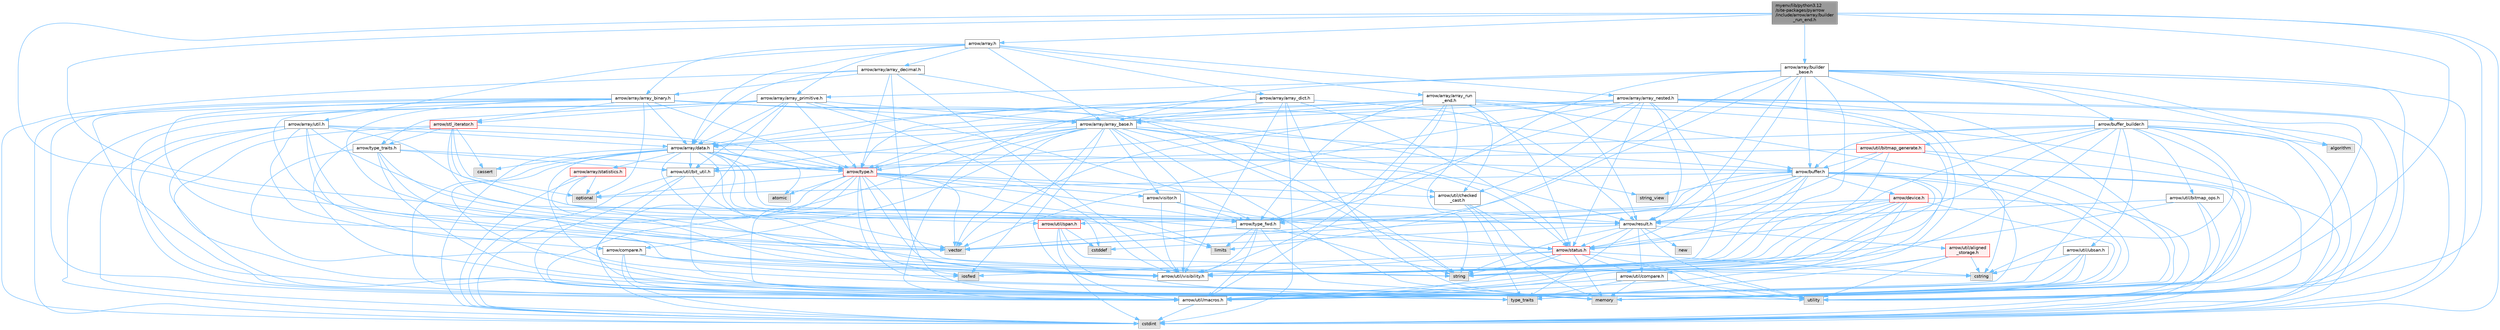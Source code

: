 digraph "myenv/lib/python3.12/site-packages/pyarrow/include/arrow/array/builder_run_end.h"
{
 // LATEX_PDF_SIZE
  bgcolor="transparent";
  edge [fontname=Helvetica,fontsize=10,labelfontname=Helvetica,labelfontsize=10];
  node [fontname=Helvetica,fontsize=10,shape=box,height=0.2,width=0.4];
  Node1 [id="Node000001",label="myenv/lib/python3.12\l/site-packages/pyarrow\l/include/arrow/array/builder\l_run_end.h",height=0.2,width=0.4,color="gray40", fillcolor="grey60", style="filled", fontcolor="black",tooltip=" "];
  Node1 -> Node2 [id="edge1_Node000001_Node000002",color="steelblue1",style="solid",tooltip=" "];
  Node2 [id="Node000002",label="cstdint",height=0.2,width=0.4,color="grey60", fillcolor="#E0E0E0", style="filled",tooltip=" "];
  Node1 -> Node3 [id="edge2_Node000001_Node000003",color="steelblue1",style="solid",tooltip=" "];
  Node3 [id="Node000003",label="limits",height=0.2,width=0.4,color="grey60", fillcolor="#E0E0E0", style="filled",tooltip=" "];
  Node1 -> Node4 [id="edge3_Node000001_Node000004",color="steelblue1",style="solid",tooltip=" "];
  Node4 [id="Node000004",label="memory",height=0.2,width=0.4,color="grey60", fillcolor="#E0E0E0", style="filled",tooltip=" "];
  Node1 -> Node5 [id="edge4_Node000001_Node000005",color="steelblue1",style="solid",tooltip=" "];
  Node5 [id="Node000005",label="utility",height=0.2,width=0.4,color="grey60", fillcolor="#E0E0E0", style="filled",tooltip=" "];
  Node1 -> Node6 [id="edge5_Node000001_Node000006",color="steelblue1",style="solid",tooltip=" "];
  Node6 [id="Node000006",label="vector",height=0.2,width=0.4,color="grey60", fillcolor="#E0E0E0", style="filled",tooltip=" "];
  Node1 -> Node7 [id="edge6_Node000001_Node000007",color="steelblue1",style="solid",tooltip=" "];
  Node7 [id="Node000007",label="arrow/array.h",height=0.2,width=0.4,color="grey40", fillcolor="white", style="filled",URL="$array_8h.html",tooltip=" "];
  Node7 -> Node8 [id="edge7_Node000007_Node000008",color="steelblue1",style="solid",tooltip=" "];
  Node8 [id="Node000008",label="arrow/array/array_base.h",height=0.2,width=0.4,color="grey40", fillcolor="white", style="filled",URL="$array__base_8h.html",tooltip=" "];
  Node8 -> Node2 [id="edge8_Node000008_Node000002",color="steelblue1",style="solid",tooltip=" "];
  Node8 -> Node9 [id="edge9_Node000008_Node000009",color="steelblue1",style="solid",tooltip=" "];
  Node9 [id="Node000009",label="iosfwd",height=0.2,width=0.4,color="grey60", fillcolor="#E0E0E0", style="filled",tooltip=" "];
  Node8 -> Node4 [id="edge10_Node000008_Node000004",color="steelblue1",style="solid",tooltip=" "];
  Node8 -> Node10 [id="edge11_Node000008_Node000010",color="steelblue1",style="solid",tooltip=" "];
  Node10 [id="Node000010",label="string",height=0.2,width=0.4,color="grey60", fillcolor="#E0E0E0", style="filled",tooltip=" "];
  Node8 -> Node6 [id="edge12_Node000008_Node000006",color="steelblue1",style="solid",tooltip=" "];
  Node8 -> Node11 [id="edge13_Node000008_Node000011",color="steelblue1",style="solid",tooltip=" "];
  Node11 [id="Node000011",label="arrow/array/data.h",height=0.2,width=0.4,color="grey40", fillcolor="white", style="filled",URL="$data_8h.html",tooltip=" "];
  Node11 -> Node12 [id="edge14_Node000011_Node000012",color="steelblue1",style="solid",tooltip=" "];
  Node12 [id="Node000012",label="atomic",height=0.2,width=0.4,color="grey60", fillcolor="#E0E0E0", style="filled",tooltip=" "];
  Node11 -> Node13 [id="edge15_Node000011_Node000013",color="steelblue1",style="solid",tooltip=" "];
  Node13 [id="Node000013",label="cassert",height=0.2,width=0.4,color="grey60", fillcolor="#E0E0E0", style="filled",tooltip=" "];
  Node11 -> Node2 [id="edge16_Node000011_Node000002",color="steelblue1",style="solid",tooltip=" "];
  Node11 -> Node4 [id="edge17_Node000011_Node000004",color="steelblue1",style="solid",tooltip=" "];
  Node11 -> Node5 [id="edge18_Node000011_Node000005",color="steelblue1",style="solid",tooltip=" "];
  Node11 -> Node6 [id="edge19_Node000011_Node000006",color="steelblue1",style="solid",tooltip=" "];
  Node11 -> Node14 [id="edge20_Node000011_Node000014",color="steelblue1",style="solid",tooltip=" "];
  Node14 [id="Node000014",label="arrow/array/statistics.h",height=0.2,width=0.4,color="red", fillcolor="#FFF0F0", style="filled",URL="$arrow_2array_2statistics_8h.html",tooltip=" "];
  Node14 -> Node2 [id="edge21_Node000014_Node000002",color="steelblue1",style="solid",tooltip=" "];
  Node14 -> Node15 [id="edge22_Node000014_Node000015",color="steelblue1",style="solid",tooltip=" "];
  Node15 [id="Node000015",label="optional",height=0.2,width=0.4,color="grey60", fillcolor="#E0E0E0", style="filled",tooltip=" "];
  Node14 -> Node10 [id="edge23_Node000014_Node000010",color="steelblue1",style="solid",tooltip=" "];
  Node14 -> Node17 [id="edge24_Node000014_Node000017",color="steelblue1",style="solid",tooltip=" "];
  Node17 [id="Node000017",label="arrow/util/visibility.h",height=0.2,width=0.4,color="grey40", fillcolor="white", style="filled",URL="$include_2arrow_2util_2visibility_8h.html",tooltip=" "];
  Node11 -> Node18 [id="edge25_Node000011_Node000018",color="steelblue1",style="solid",tooltip=" "];
  Node18 [id="Node000018",label="arrow/buffer.h",height=0.2,width=0.4,color="grey40", fillcolor="white", style="filled",URL="$buffer_8h.html",tooltip=" "];
  Node18 -> Node2 [id="edge26_Node000018_Node000002",color="steelblue1",style="solid",tooltip=" "];
  Node18 -> Node19 [id="edge27_Node000018_Node000019",color="steelblue1",style="solid",tooltip=" "];
  Node19 [id="Node000019",label="cstring",height=0.2,width=0.4,color="grey60", fillcolor="#E0E0E0", style="filled",tooltip=" "];
  Node18 -> Node4 [id="edge28_Node000018_Node000004",color="steelblue1",style="solid",tooltip=" "];
  Node18 -> Node15 [id="edge29_Node000018_Node000015",color="steelblue1",style="solid",tooltip=" "];
  Node18 -> Node10 [id="edge30_Node000018_Node000010",color="steelblue1",style="solid",tooltip=" "];
  Node18 -> Node20 [id="edge31_Node000018_Node000020",color="steelblue1",style="solid",tooltip=" "];
  Node20 [id="Node000020",label="string_view",height=0.2,width=0.4,color="grey60", fillcolor="#E0E0E0", style="filled",tooltip=" "];
  Node18 -> Node5 [id="edge32_Node000018_Node000005",color="steelblue1",style="solid",tooltip=" "];
  Node18 -> Node6 [id="edge33_Node000018_Node000006",color="steelblue1",style="solid",tooltip=" "];
  Node18 -> Node21 [id="edge34_Node000018_Node000021",color="steelblue1",style="solid",tooltip=" "];
  Node21 [id="Node000021",label="arrow/device.h",height=0.2,width=0.4,color="red", fillcolor="#FFF0F0", style="filled",URL="$device_8h.html",tooltip=" "];
  Node21 -> Node2 [id="edge35_Node000021_Node000002",color="steelblue1",style="solid",tooltip=" "];
  Node21 -> Node4 [id="edge36_Node000021_Node000004",color="steelblue1",style="solid",tooltip=" "];
  Node21 -> Node10 [id="edge37_Node000021_Node000010",color="steelblue1",style="solid",tooltip=" "];
  Node21 -> Node26 [id="edge38_Node000021_Node000026",color="steelblue1",style="solid",tooltip=" "];
  Node26 [id="Node000026",label="arrow/result.h",height=0.2,width=0.4,color="grey40", fillcolor="white", style="filled",URL="$result_8h.html",tooltip=" "];
  Node26 -> Node27 [id="edge39_Node000026_Node000027",color="steelblue1",style="solid",tooltip=" "];
  Node27 [id="Node000027",label="cstddef",height=0.2,width=0.4,color="grey60", fillcolor="#E0E0E0", style="filled",tooltip=" "];
  Node26 -> Node28 [id="edge40_Node000026_Node000028",color="steelblue1",style="solid",tooltip=" "];
  Node28 [id="Node000028",label="new",height=0.2,width=0.4,color="grey60", fillcolor="#E0E0E0", style="filled",tooltip=" "];
  Node26 -> Node10 [id="edge41_Node000026_Node000010",color="steelblue1",style="solid",tooltip=" "];
  Node26 -> Node29 [id="edge42_Node000026_Node000029",color="steelblue1",style="solid",tooltip=" "];
  Node29 [id="Node000029",label="type_traits",height=0.2,width=0.4,color="grey60", fillcolor="#E0E0E0", style="filled",tooltip=" "];
  Node26 -> Node5 [id="edge43_Node000026_Node000005",color="steelblue1",style="solid",tooltip=" "];
  Node26 -> Node30 [id="edge44_Node000026_Node000030",color="steelblue1",style="solid",tooltip=" "];
  Node30 [id="Node000030",label="arrow/status.h",height=0.2,width=0.4,color="red", fillcolor="#FFF0F0", style="filled",URL="$status_8h.html",tooltip=" "];
  Node30 -> Node19 [id="edge45_Node000030_Node000019",color="steelblue1",style="solid",tooltip=" "];
  Node30 -> Node9 [id="edge46_Node000030_Node000009",color="steelblue1",style="solid",tooltip=" "];
  Node30 -> Node4 [id="edge47_Node000030_Node000004",color="steelblue1",style="solid",tooltip=" "];
  Node30 -> Node10 [id="edge48_Node000030_Node000010",color="steelblue1",style="solid",tooltip=" "];
  Node30 -> Node5 [id="edge49_Node000030_Node000005",color="steelblue1",style="solid",tooltip=" "];
  Node30 -> Node31 [id="edge50_Node000030_Node000031",color="steelblue1",style="solid",tooltip=" "];
  Node31 [id="Node000031",label="arrow/util/compare.h",height=0.2,width=0.4,color="grey40", fillcolor="white", style="filled",URL="$util_2compare_8h.html",tooltip=" "];
  Node31 -> Node4 [id="edge51_Node000031_Node000004",color="steelblue1",style="solid",tooltip=" "];
  Node31 -> Node29 [id="edge52_Node000031_Node000029",color="steelblue1",style="solid",tooltip=" "];
  Node31 -> Node5 [id="edge53_Node000031_Node000005",color="steelblue1",style="solid",tooltip=" "];
  Node31 -> Node25 [id="edge54_Node000031_Node000025",color="steelblue1",style="solid",tooltip=" "];
  Node25 [id="Node000025",label="arrow/util/macros.h",height=0.2,width=0.4,color="grey40", fillcolor="white", style="filled",URL="$macros_8h.html",tooltip=" "];
  Node25 -> Node2 [id="edge55_Node000025_Node000002",color="steelblue1",style="solid",tooltip=" "];
  Node30 -> Node25 [id="edge56_Node000030_Node000025",color="steelblue1",style="solid",tooltip=" "];
  Node30 -> Node17 [id="edge57_Node000030_Node000017",color="steelblue1",style="solid",tooltip=" "];
  Node26 -> Node34 [id="edge58_Node000026_Node000034",color="steelblue1",style="solid",tooltip=" "];
  Node34 [id="Node000034",label="arrow/util/aligned\l_storage.h",height=0.2,width=0.4,color="red", fillcolor="#FFF0F0", style="filled",URL="$aligned__storage_8h.html",tooltip=" "];
  Node34 -> Node19 [id="edge59_Node000034_Node000019",color="steelblue1",style="solid",tooltip=" "];
  Node34 -> Node29 [id="edge60_Node000034_Node000029",color="steelblue1",style="solid",tooltip=" "];
  Node34 -> Node5 [id="edge61_Node000034_Node000005",color="steelblue1",style="solid",tooltip=" "];
  Node34 -> Node25 [id="edge62_Node000034_Node000025",color="steelblue1",style="solid",tooltip=" "];
  Node26 -> Node31 [id="edge63_Node000026_Node000031",color="steelblue1",style="solid",tooltip=" "];
  Node21 -> Node30 [id="edge64_Node000021_Node000030",color="steelblue1",style="solid",tooltip=" "];
  Node21 -> Node24 [id="edge65_Node000021_Node000024",color="steelblue1",style="solid",tooltip=" "];
  Node24 [id="Node000024",label="arrow/type_fwd.h",height=0.2,width=0.4,color="grey40", fillcolor="white", style="filled",URL="$arrow_2type__fwd_8h.html",tooltip=" "];
  Node24 -> Node3 [id="edge66_Node000024_Node000003",color="steelblue1",style="solid",tooltip=" "];
  Node24 -> Node4 [id="edge67_Node000024_Node000004",color="steelblue1",style="solid",tooltip=" "];
  Node24 -> Node10 [id="edge68_Node000024_Node000010",color="steelblue1",style="solid",tooltip=" "];
  Node24 -> Node6 [id="edge69_Node000024_Node000006",color="steelblue1",style="solid",tooltip=" "];
  Node24 -> Node25 [id="edge70_Node000024_Node000025",color="steelblue1",style="solid",tooltip=" "];
  Node24 -> Node17 [id="edge71_Node000024_Node000017",color="steelblue1",style="solid",tooltip=" "];
  Node21 -> Node31 [id="edge72_Node000021_Node000031",color="steelblue1",style="solid",tooltip=" "];
  Node21 -> Node25 [id="edge73_Node000021_Node000025",color="steelblue1",style="solid",tooltip=" "];
  Node21 -> Node17 [id="edge74_Node000021_Node000017",color="steelblue1",style="solid",tooltip=" "];
  Node18 -> Node30 [id="edge75_Node000018_Node000030",color="steelblue1",style="solid",tooltip=" "];
  Node18 -> Node24 [id="edge76_Node000018_Node000024",color="steelblue1",style="solid",tooltip=" "];
  Node18 -> Node25 [id="edge77_Node000018_Node000025",color="steelblue1",style="solid",tooltip=" "];
  Node18 -> Node36 [id="edge78_Node000018_Node000036",color="steelblue1",style="solid",tooltip=" "];
  Node36 [id="Node000036",label="arrow/util/span.h",height=0.2,width=0.4,color="red", fillcolor="#FFF0F0", style="filled",URL="$span_8h.html",tooltip=" "];
  Node36 -> Node27 [id="edge79_Node000036_Node000027",color="steelblue1",style="solid",tooltip=" "];
  Node36 -> Node2 [id="edge80_Node000036_Node000002",color="steelblue1",style="solid",tooltip=" "];
  Node36 -> Node19 [id="edge81_Node000036_Node000019",color="steelblue1",style="solid",tooltip=" "];
  Node36 -> Node29 [id="edge82_Node000036_Node000029",color="steelblue1",style="solid",tooltip=" "];
  Node18 -> Node17 [id="edge83_Node000018_Node000017",color="steelblue1",style="solid",tooltip=" "];
  Node11 -> Node26 [id="edge84_Node000011_Node000026",color="steelblue1",style="solid",tooltip=" "];
  Node11 -> Node38 [id="edge85_Node000011_Node000038",color="steelblue1",style="solid",tooltip=" "];
  Node38 [id="Node000038",label="arrow/type.h",height=0.2,width=0.4,color="red", fillcolor="#FFF0F0", style="filled",URL="$type_8h.html",tooltip=" "];
  Node38 -> Node12 [id="edge86_Node000038_Node000012",color="steelblue1",style="solid",tooltip=" "];
  Node38 -> Node2 [id="edge87_Node000038_Node000002",color="steelblue1",style="solid",tooltip=" "];
  Node38 -> Node9 [id="edge88_Node000038_Node000009",color="steelblue1",style="solid",tooltip=" "];
  Node38 -> Node3 [id="edge89_Node000038_Node000003",color="steelblue1",style="solid",tooltip=" "];
  Node38 -> Node4 [id="edge90_Node000038_Node000004",color="steelblue1",style="solid",tooltip=" "];
  Node38 -> Node15 [id="edge91_Node000038_Node000015",color="steelblue1",style="solid",tooltip=" "];
  Node38 -> Node10 [id="edge92_Node000038_Node000010",color="steelblue1",style="solid",tooltip=" "];
  Node38 -> Node5 [id="edge93_Node000038_Node000005",color="steelblue1",style="solid",tooltip=" "];
  Node38 -> Node6 [id="edge94_Node000038_Node000006",color="steelblue1",style="solid",tooltip=" "];
  Node38 -> Node26 [id="edge95_Node000038_Node000026",color="steelblue1",style="solid",tooltip=" "];
  Node38 -> Node24 [id="edge96_Node000038_Node000024",color="steelblue1",style="solid",tooltip=" "];
  Node38 -> Node40 [id="edge97_Node000038_Node000040",color="steelblue1",style="solid",tooltip=" "];
  Node40 [id="Node000040",label="arrow/util/checked\l_cast.h",height=0.2,width=0.4,color="grey40", fillcolor="white", style="filled",URL="$checked__cast_8h.html",tooltip=" "];
  Node40 -> Node4 [id="edge98_Node000040_Node000004",color="steelblue1",style="solid",tooltip=" "];
  Node40 -> Node29 [id="edge99_Node000040_Node000029",color="steelblue1",style="solid",tooltip=" "];
  Node40 -> Node5 [id="edge100_Node000040_Node000005",color="steelblue1",style="solid",tooltip=" "];
  Node38 -> Node25 [id="edge101_Node000038_Node000025",color="steelblue1",style="solid",tooltip=" "];
  Node38 -> Node17 [id="edge102_Node000038_Node000017",color="steelblue1",style="solid",tooltip=" "];
  Node38 -> Node46 [id="edge103_Node000038_Node000046",color="steelblue1",style="solid",tooltip=" "];
  Node46 [id="Node000046",label="arrow/visitor.h",height=0.2,width=0.4,color="grey40", fillcolor="white", style="filled",URL="$visitor_8h.html",tooltip=" "];
  Node46 -> Node30 [id="edge104_Node000046_Node000030",color="steelblue1",style="solid",tooltip=" "];
  Node46 -> Node24 [id="edge105_Node000046_Node000024",color="steelblue1",style="solid",tooltip=" "];
  Node46 -> Node17 [id="edge106_Node000046_Node000017",color="steelblue1",style="solid",tooltip=" "];
  Node11 -> Node24 [id="edge107_Node000011_Node000024",color="steelblue1",style="solid",tooltip=" "];
  Node11 -> Node47 [id="edge108_Node000011_Node000047",color="steelblue1",style="solid",tooltip=" "];
  Node47 [id="Node000047",label="arrow/util/bit_util.h",height=0.2,width=0.4,color="grey40", fillcolor="white", style="filled",URL="$bit__util_8h.html",tooltip=" "];
  Node47 -> Node2 [id="edge109_Node000047_Node000002",color="steelblue1",style="solid",tooltip=" "];
  Node47 -> Node29 [id="edge110_Node000047_Node000029",color="steelblue1",style="solid",tooltip=" "];
  Node47 -> Node25 [id="edge111_Node000047_Node000025",color="steelblue1",style="solid",tooltip=" "];
  Node47 -> Node17 [id="edge112_Node000047_Node000017",color="steelblue1",style="solid",tooltip=" "];
  Node11 -> Node25 [id="edge113_Node000011_Node000025",color="steelblue1",style="solid",tooltip=" "];
  Node11 -> Node36 [id="edge114_Node000011_Node000036",color="steelblue1",style="solid",tooltip=" "];
  Node11 -> Node17 [id="edge115_Node000011_Node000017",color="steelblue1",style="solid",tooltip=" "];
  Node8 -> Node18 [id="edge116_Node000008_Node000018",color="steelblue1",style="solid",tooltip=" "];
  Node8 -> Node48 [id="edge117_Node000008_Node000048",color="steelblue1",style="solid",tooltip=" "];
  Node48 [id="Node000048",label="arrow/compare.h",height=0.2,width=0.4,color="grey40", fillcolor="white", style="filled",URL="$compare_8h.html",tooltip=" "];
  Node48 -> Node2 [id="edge118_Node000048_Node000002",color="steelblue1",style="solid",tooltip=" "];
  Node48 -> Node9 [id="edge119_Node000048_Node000009",color="steelblue1",style="solid",tooltip=" "];
  Node48 -> Node25 [id="edge120_Node000048_Node000025",color="steelblue1",style="solid",tooltip=" "];
  Node48 -> Node17 [id="edge121_Node000048_Node000017",color="steelblue1",style="solid",tooltip=" "];
  Node8 -> Node26 [id="edge122_Node000008_Node000026",color="steelblue1",style="solid",tooltip=" "];
  Node8 -> Node30 [id="edge123_Node000008_Node000030",color="steelblue1",style="solid",tooltip=" "];
  Node8 -> Node38 [id="edge124_Node000008_Node000038",color="steelblue1",style="solid",tooltip=" "];
  Node8 -> Node47 [id="edge125_Node000008_Node000047",color="steelblue1",style="solid",tooltip=" "];
  Node8 -> Node25 [id="edge126_Node000008_Node000025",color="steelblue1",style="solid",tooltip=" "];
  Node8 -> Node17 [id="edge127_Node000008_Node000017",color="steelblue1",style="solid",tooltip=" "];
  Node8 -> Node46 [id="edge128_Node000008_Node000046",color="steelblue1",style="solid",tooltip=" "];
  Node7 -> Node49 [id="edge129_Node000007_Node000049",color="steelblue1",style="solid",tooltip=" "];
  Node49 [id="Node000049",label="arrow/array/array_binary.h",height=0.2,width=0.4,color="grey40", fillcolor="white", style="filled",URL="$array__binary_8h.html",tooltip=" "];
  Node49 -> Node2 [id="edge130_Node000049_Node000002",color="steelblue1",style="solid",tooltip=" "];
  Node49 -> Node4 [id="edge131_Node000049_Node000004",color="steelblue1",style="solid",tooltip=" "];
  Node49 -> Node15 [id="edge132_Node000049_Node000015",color="steelblue1",style="solid",tooltip=" "];
  Node49 -> Node10 [id="edge133_Node000049_Node000010",color="steelblue1",style="solid",tooltip=" "];
  Node49 -> Node20 [id="edge134_Node000049_Node000020",color="steelblue1",style="solid",tooltip=" "];
  Node49 -> Node6 [id="edge135_Node000049_Node000006",color="steelblue1",style="solid",tooltip=" "];
  Node49 -> Node8 [id="edge136_Node000049_Node000008",color="steelblue1",style="solid",tooltip=" "];
  Node49 -> Node11 [id="edge137_Node000049_Node000011",color="steelblue1",style="solid",tooltip=" "];
  Node49 -> Node18 [id="edge138_Node000049_Node000018",color="steelblue1",style="solid",tooltip=" "];
  Node49 -> Node50 [id="edge139_Node000049_Node000050",color="steelblue1",style="solid",tooltip=" "];
  Node50 [id="Node000050",label="arrow/stl_iterator.h",height=0.2,width=0.4,color="red", fillcolor="#FFF0F0", style="filled",URL="$stl__iterator_8h.html",tooltip=" "];
  Node50 -> Node13 [id="edge140_Node000050_Node000013",color="steelblue1",style="solid",tooltip=" "];
  Node50 -> Node27 [id="edge141_Node000050_Node000027",color="steelblue1",style="solid",tooltip=" "];
  Node50 -> Node15 [id="edge142_Node000050_Node000015",color="steelblue1",style="solid",tooltip=" "];
  Node50 -> Node5 [id="edge143_Node000050_Node000005",color="steelblue1",style="solid",tooltip=" "];
  Node50 -> Node38 [id="edge144_Node000050_Node000038",color="steelblue1",style="solid",tooltip=" "];
  Node50 -> Node24 [id="edge145_Node000050_Node000024",color="steelblue1",style="solid",tooltip=" "];
  Node50 -> Node55 [id="edge146_Node000050_Node000055",color="steelblue1",style="solid",tooltip=" "];
  Node55 [id="Node000055",label="arrow/type_traits.h",height=0.2,width=0.4,color="grey40", fillcolor="white", style="filled",URL="$include_2arrow_2type__traits_8h.html",tooltip=" "];
  Node55 -> Node4 [id="edge147_Node000055_Node000004",color="steelblue1",style="solid",tooltip=" "];
  Node55 -> Node10 [id="edge148_Node000055_Node000010",color="steelblue1",style="solid",tooltip=" "];
  Node55 -> Node29 [id="edge149_Node000055_Node000029",color="steelblue1",style="solid",tooltip=" "];
  Node55 -> Node6 [id="edge150_Node000055_Node000006",color="steelblue1",style="solid",tooltip=" "];
  Node55 -> Node38 [id="edge151_Node000055_Node000038",color="steelblue1",style="solid",tooltip=" "];
  Node55 -> Node47 [id="edge152_Node000055_Node000047",color="steelblue1",style="solid",tooltip=" "];
  Node50 -> Node25 [id="edge153_Node000050_Node000025",color="steelblue1",style="solid",tooltip=" "];
  Node49 -> Node38 [id="edge154_Node000049_Node000038",color="steelblue1",style="solid",tooltip=" "];
  Node49 -> Node40 [id="edge155_Node000049_Node000040",color="steelblue1",style="solid",tooltip=" "];
  Node49 -> Node25 [id="edge156_Node000049_Node000025",color="steelblue1",style="solid",tooltip=" "];
  Node49 -> Node17 [id="edge157_Node000049_Node000017",color="steelblue1",style="solid",tooltip=" "];
  Node7 -> Node56 [id="edge158_Node000007_Node000056",color="steelblue1",style="solid",tooltip=" "];
  Node56 [id="Node000056",label="arrow/array/array_decimal.h",height=0.2,width=0.4,color="grey40", fillcolor="white", style="filled",URL="$array__decimal_8h.html",tooltip=" "];
  Node56 -> Node2 [id="edge159_Node000056_Node000002",color="steelblue1",style="solid",tooltip=" "];
  Node56 -> Node4 [id="edge160_Node000056_Node000004",color="steelblue1",style="solid",tooltip=" "];
  Node56 -> Node10 [id="edge161_Node000056_Node000010",color="steelblue1",style="solid",tooltip=" "];
  Node56 -> Node49 [id="edge162_Node000056_Node000049",color="steelblue1",style="solid",tooltip=" "];
  Node56 -> Node11 [id="edge163_Node000056_Node000011",color="steelblue1",style="solid",tooltip=" "];
  Node56 -> Node38 [id="edge164_Node000056_Node000038",color="steelblue1",style="solid",tooltip=" "];
  Node56 -> Node17 [id="edge165_Node000056_Node000017",color="steelblue1",style="solid",tooltip=" "];
  Node7 -> Node57 [id="edge166_Node000007_Node000057",color="steelblue1",style="solid",tooltip=" "];
  Node57 [id="Node000057",label="arrow/array/array_dict.h",height=0.2,width=0.4,color="grey40", fillcolor="white", style="filled",URL="$array__dict_8h.html",tooltip=" "];
  Node57 -> Node2 [id="edge167_Node000057_Node000002",color="steelblue1",style="solid",tooltip=" "];
  Node57 -> Node4 [id="edge168_Node000057_Node000004",color="steelblue1",style="solid",tooltip=" "];
  Node57 -> Node8 [id="edge169_Node000057_Node000008",color="steelblue1",style="solid",tooltip=" "];
  Node57 -> Node11 [id="edge170_Node000057_Node000011",color="steelblue1",style="solid",tooltip=" "];
  Node57 -> Node26 [id="edge171_Node000057_Node000026",color="steelblue1",style="solid",tooltip=" "];
  Node57 -> Node30 [id="edge172_Node000057_Node000030",color="steelblue1",style="solid",tooltip=" "];
  Node57 -> Node38 [id="edge173_Node000057_Node000038",color="steelblue1",style="solid",tooltip=" "];
  Node57 -> Node25 [id="edge174_Node000057_Node000025",color="steelblue1",style="solid",tooltip=" "];
  Node57 -> Node17 [id="edge175_Node000057_Node000017",color="steelblue1",style="solid",tooltip=" "];
  Node7 -> Node58 [id="edge176_Node000007_Node000058",color="steelblue1",style="solid",tooltip=" "];
  Node58 [id="Node000058",label="arrow/array/array_nested.h",height=0.2,width=0.4,color="grey40", fillcolor="white", style="filled",URL="$array__nested_8h.html",tooltip=" "];
  Node58 -> Node2 [id="edge177_Node000058_Node000002",color="steelblue1",style="solid",tooltip=" "];
  Node58 -> Node4 [id="edge178_Node000058_Node000004",color="steelblue1",style="solid",tooltip=" "];
  Node58 -> Node10 [id="edge179_Node000058_Node000010",color="steelblue1",style="solid",tooltip=" "];
  Node58 -> Node5 [id="edge180_Node000058_Node000005",color="steelblue1",style="solid",tooltip=" "];
  Node58 -> Node6 [id="edge181_Node000058_Node000006",color="steelblue1",style="solid",tooltip=" "];
  Node58 -> Node8 [id="edge182_Node000058_Node000008",color="steelblue1",style="solid",tooltip=" "];
  Node58 -> Node11 [id="edge183_Node000058_Node000011",color="steelblue1",style="solid",tooltip=" "];
  Node58 -> Node26 [id="edge184_Node000058_Node000026",color="steelblue1",style="solid",tooltip=" "];
  Node58 -> Node30 [id="edge185_Node000058_Node000030",color="steelblue1",style="solid",tooltip=" "];
  Node58 -> Node38 [id="edge186_Node000058_Node000038",color="steelblue1",style="solid",tooltip=" "];
  Node58 -> Node24 [id="edge187_Node000058_Node000024",color="steelblue1",style="solid",tooltip=" "];
  Node58 -> Node40 [id="edge188_Node000058_Node000040",color="steelblue1",style="solid",tooltip=" "];
  Node58 -> Node25 [id="edge189_Node000058_Node000025",color="steelblue1",style="solid",tooltip=" "];
  Node58 -> Node17 [id="edge190_Node000058_Node000017",color="steelblue1",style="solid",tooltip=" "];
  Node7 -> Node59 [id="edge191_Node000007_Node000059",color="steelblue1",style="solid",tooltip=" "];
  Node59 [id="Node000059",label="arrow/array/array_primitive.h",height=0.2,width=0.4,color="grey40", fillcolor="white", style="filled",URL="$array__primitive_8h.html",tooltip=" "];
  Node59 -> Node2 [id="edge192_Node000059_Node000002",color="steelblue1",style="solid",tooltip=" "];
  Node59 -> Node4 [id="edge193_Node000059_Node000004",color="steelblue1",style="solid",tooltip=" "];
  Node59 -> Node8 [id="edge194_Node000059_Node000008",color="steelblue1",style="solid",tooltip=" "];
  Node59 -> Node11 [id="edge195_Node000059_Node000011",color="steelblue1",style="solid",tooltip=" "];
  Node59 -> Node50 [id="edge196_Node000059_Node000050",color="steelblue1",style="solid",tooltip=" "];
  Node59 -> Node38 [id="edge197_Node000059_Node000038",color="steelblue1",style="solid",tooltip=" "];
  Node59 -> Node24 [id="edge198_Node000059_Node000024",color="steelblue1",style="solid",tooltip=" "];
  Node59 -> Node55 [id="edge199_Node000059_Node000055",color="steelblue1",style="solid",tooltip=" "];
  Node59 -> Node47 [id="edge200_Node000059_Node000047",color="steelblue1",style="solid",tooltip=" "];
  Node59 -> Node25 [id="edge201_Node000059_Node000025",color="steelblue1",style="solid",tooltip=" "];
  Node59 -> Node17 [id="edge202_Node000059_Node000017",color="steelblue1",style="solid",tooltip=" "];
  Node7 -> Node60 [id="edge203_Node000007_Node000060",color="steelblue1",style="solid",tooltip=" "];
  Node60 [id="Node000060",label="arrow/array/array_run\l_end.h",height=0.2,width=0.4,color="grey40", fillcolor="white", style="filled",URL="$array__run__end_8h.html",tooltip=" "];
  Node60 -> Node2 [id="edge204_Node000060_Node000002",color="steelblue1",style="solid",tooltip=" "];
  Node60 -> Node4 [id="edge205_Node000060_Node000004",color="steelblue1",style="solid",tooltip=" "];
  Node60 -> Node10 [id="edge206_Node000060_Node000010",color="steelblue1",style="solid",tooltip=" "];
  Node60 -> Node5 [id="edge207_Node000060_Node000005",color="steelblue1",style="solid",tooltip=" "];
  Node60 -> Node6 [id="edge208_Node000060_Node000006",color="steelblue1",style="solid",tooltip=" "];
  Node60 -> Node8 [id="edge209_Node000060_Node000008",color="steelblue1",style="solid",tooltip=" "];
  Node60 -> Node11 [id="edge210_Node000060_Node000011",color="steelblue1",style="solid",tooltip=" "];
  Node60 -> Node26 [id="edge211_Node000060_Node000026",color="steelblue1",style="solid",tooltip=" "];
  Node60 -> Node30 [id="edge212_Node000060_Node000030",color="steelblue1",style="solid",tooltip=" "];
  Node60 -> Node38 [id="edge213_Node000060_Node000038",color="steelblue1",style="solid",tooltip=" "];
  Node60 -> Node24 [id="edge214_Node000060_Node000024",color="steelblue1",style="solid",tooltip=" "];
  Node60 -> Node40 [id="edge215_Node000060_Node000040",color="steelblue1",style="solid",tooltip=" "];
  Node60 -> Node25 [id="edge216_Node000060_Node000025",color="steelblue1",style="solid",tooltip=" "];
  Node60 -> Node17 [id="edge217_Node000060_Node000017",color="steelblue1",style="solid",tooltip=" "];
  Node7 -> Node11 [id="edge218_Node000007_Node000011",color="steelblue1",style="solid",tooltip=" "];
  Node7 -> Node61 [id="edge219_Node000007_Node000061",color="steelblue1",style="solid",tooltip=" "];
  Node61 [id="Node000061",label="arrow/array/util.h",height=0.2,width=0.4,color="grey40", fillcolor="white", style="filled",URL="$array_2util_8h.html",tooltip=" "];
  Node61 -> Node2 [id="edge220_Node000061_Node000002",color="steelblue1",style="solid",tooltip=" "];
  Node61 -> Node4 [id="edge221_Node000061_Node000004",color="steelblue1",style="solid",tooltip=" "];
  Node61 -> Node6 [id="edge222_Node000061_Node000006",color="steelblue1",style="solid",tooltip=" "];
  Node61 -> Node11 [id="edge223_Node000061_Node000011",color="steelblue1",style="solid",tooltip=" "];
  Node61 -> Node48 [id="edge224_Node000061_Node000048",color="steelblue1",style="solid",tooltip=" "];
  Node61 -> Node26 [id="edge225_Node000061_Node000026",color="steelblue1",style="solid",tooltip=" "];
  Node61 -> Node30 [id="edge226_Node000061_Node000030",color="steelblue1",style="solid",tooltip=" "];
  Node61 -> Node38 [id="edge227_Node000061_Node000038",color="steelblue1",style="solid",tooltip=" "];
  Node61 -> Node25 [id="edge228_Node000061_Node000025",color="steelblue1",style="solid",tooltip=" "];
  Node61 -> Node17 [id="edge229_Node000061_Node000017",color="steelblue1",style="solid",tooltip=" "];
  Node1 -> Node62 [id="edge230_Node000001_Node000062",color="steelblue1",style="solid",tooltip=" "];
  Node62 [id="Node000062",label="arrow/array/builder\l_base.h",height=0.2,width=0.4,color="grey40", fillcolor="white", style="filled",URL="$builder__base_8h.html",tooltip=" "];
  Node62 -> Node42 [id="edge231_Node000062_Node000042",color="steelblue1",style="solid",tooltip=" "];
  Node42 [id="Node000042",label="algorithm",height=0.2,width=0.4,color="grey60", fillcolor="#E0E0E0", style="filled",tooltip=" "];
  Node62 -> Node2 [id="edge232_Node000062_Node000002",color="steelblue1",style="solid",tooltip=" "];
  Node62 -> Node3 [id="edge233_Node000062_Node000003",color="steelblue1",style="solid",tooltip=" "];
  Node62 -> Node4 [id="edge234_Node000062_Node000004",color="steelblue1",style="solid",tooltip=" "];
  Node62 -> Node5 [id="edge235_Node000062_Node000005",color="steelblue1",style="solid",tooltip=" "];
  Node62 -> Node6 [id="edge236_Node000062_Node000006",color="steelblue1",style="solid",tooltip=" "];
  Node62 -> Node8 [id="edge237_Node000062_Node000008",color="steelblue1",style="solid",tooltip=" "];
  Node62 -> Node59 [id="edge238_Node000062_Node000059",color="steelblue1",style="solid",tooltip=" "];
  Node62 -> Node18 [id="edge239_Node000062_Node000018",color="steelblue1",style="solid",tooltip=" "];
  Node62 -> Node63 [id="edge240_Node000062_Node000063",color="steelblue1",style="solid",tooltip=" "];
  Node63 [id="Node000063",label="arrow/buffer_builder.h",height=0.2,width=0.4,color="grey40", fillcolor="white", style="filled",URL="$buffer__builder_8h.html",tooltip=" "];
  Node63 -> Node42 [id="edge241_Node000063_Node000042",color="steelblue1",style="solid",tooltip=" "];
  Node63 -> Node2 [id="edge242_Node000063_Node000002",color="steelblue1",style="solid",tooltip=" "];
  Node63 -> Node19 [id="edge243_Node000063_Node000019",color="steelblue1",style="solid",tooltip=" "];
  Node63 -> Node4 [id="edge244_Node000063_Node000004",color="steelblue1",style="solid",tooltip=" "];
  Node63 -> Node10 [id="edge245_Node000063_Node000010",color="steelblue1",style="solid",tooltip=" "];
  Node63 -> Node5 [id="edge246_Node000063_Node000005",color="steelblue1",style="solid",tooltip=" "];
  Node63 -> Node18 [id="edge247_Node000063_Node000018",color="steelblue1",style="solid",tooltip=" "];
  Node63 -> Node30 [id="edge248_Node000063_Node000030",color="steelblue1",style="solid",tooltip=" "];
  Node63 -> Node47 [id="edge249_Node000063_Node000047",color="steelblue1",style="solid",tooltip=" "];
  Node63 -> Node64 [id="edge250_Node000063_Node000064",color="steelblue1",style="solid",tooltip=" "];
  Node64 [id="Node000064",label="arrow/util/bitmap_generate.h",height=0.2,width=0.4,color="red", fillcolor="#FFF0F0", style="filled",URL="$bitmap__generate_8h.html",tooltip=" "];
  Node64 -> Node2 [id="edge251_Node000064_Node000002",color="steelblue1",style="solid",tooltip=" "];
  Node64 -> Node4 [id="edge252_Node000064_Node000004",color="steelblue1",style="solid",tooltip=" "];
  Node64 -> Node18 [id="edge253_Node000064_Node000018",color="steelblue1",style="solid",tooltip=" "];
  Node64 -> Node26 [id="edge254_Node000064_Node000026",color="steelblue1",style="solid",tooltip=" "];
  Node64 -> Node47 [id="edge255_Node000064_Node000047",color="steelblue1",style="solid",tooltip=" "];
  Node64 -> Node17 [id="edge256_Node000064_Node000017",color="steelblue1",style="solid",tooltip=" "];
  Node63 -> Node66 [id="edge257_Node000063_Node000066",color="steelblue1",style="solid",tooltip=" "];
  Node66 [id="Node000066",label="arrow/util/bitmap_ops.h",height=0.2,width=0.4,color="grey40", fillcolor="white", style="filled",URL="$bitmap__ops_8h.html",tooltip=" "];
  Node66 -> Node2 [id="edge258_Node000066_Node000002",color="steelblue1",style="solid",tooltip=" "];
  Node66 -> Node4 [id="edge259_Node000066_Node000004",color="steelblue1",style="solid",tooltip=" "];
  Node66 -> Node26 [id="edge260_Node000066_Node000026",color="steelblue1",style="solid",tooltip=" "];
  Node66 -> Node17 [id="edge261_Node000066_Node000017",color="steelblue1",style="solid",tooltip=" "];
  Node63 -> Node25 [id="edge262_Node000063_Node000025",color="steelblue1",style="solid",tooltip=" "];
  Node63 -> Node45 [id="edge263_Node000063_Node000045",color="steelblue1",style="solid",tooltip=" "];
  Node45 [id="Node000045",label="arrow/util/ubsan.h",height=0.2,width=0.4,color="grey40", fillcolor="white", style="filled",URL="$ubsan_8h.html",tooltip=" "];
  Node45 -> Node19 [id="edge264_Node000045_Node000019",color="steelblue1",style="solid",tooltip=" "];
  Node45 -> Node4 [id="edge265_Node000045_Node000004",color="steelblue1",style="solid",tooltip=" "];
  Node45 -> Node29 [id="edge266_Node000045_Node000029",color="steelblue1",style="solid",tooltip=" "];
  Node45 -> Node25 [id="edge267_Node000045_Node000025",color="steelblue1",style="solid",tooltip=" "];
  Node63 -> Node17 [id="edge268_Node000063_Node000017",color="steelblue1",style="solid",tooltip=" "];
  Node62 -> Node26 [id="edge269_Node000062_Node000026",color="steelblue1",style="solid",tooltip=" "];
  Node62 -> Node30 [id="edge270_Node000062_Node000030",color="steelblue1",style="solid",tooltip=" "];
  Node62 -> Node24 [id="edge271_Node000062_Node000024",color="steelblue1",style="solid",tooltip=" "];
  Node62 -> Node25 [id="edge272_Node000062_Node000025",color="steelblue1",style="solid",tooltip=" "];
  Node62 -> Node17 [id="edge273_Node000062_Node000017",color="steelblue1",style="solid",tooltip=" "];
}
